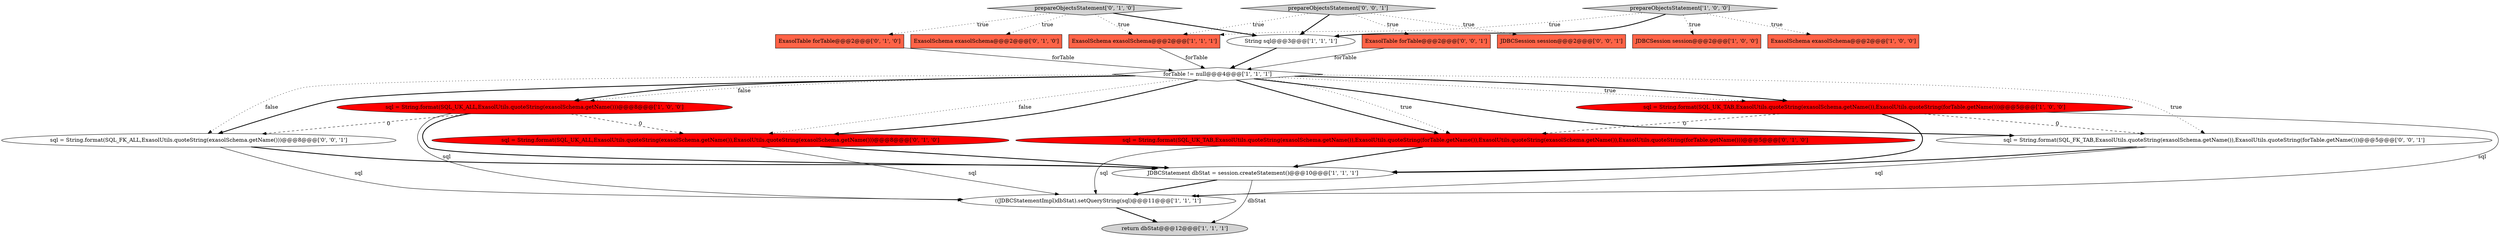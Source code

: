 digraph {
17 [style = filled, label = "ExasolTable forTable@@@2@@@['0', '0', '1']", fillcolor = tomato, shape = box image = "AAA0AAABBB3BBB"];
3 [style = filled, label = "JDBCSession session@@@2@@@['1', '0', '0']", fillcolor = tomato, shape = box image = "AAA0AAABBB1BBB"];
14 [style = filled, label = "prepareObjectsStatement['0', '1', '0']", fillcolor = lightgray, shape = diamond image = "AAA0AAABBB2BBB"];
5 [style = filled, label = "sql = String.format(SQL_UK_TAB,ExasolUtils.quoteString(exasolSchema.getName()),ExasolUtils.quoteString(forTable.getName()))@@@5@@@['1', '0', '0']", fillcolor = red, shape = ellipse image = "AAA1AAABBB1BBB"];
12 [style = filled, label = "ExasolTable forTable@@@2@@@['0', '1', '0']", fillcolor = tomato, shape = box image = "AAA0AAABBB2BBB"];
16 [style = filled, label = "sql = String.format(SQL_FK_ALL,ExasolUtils.quoteString(exasolSchema.getName()))@@@8@@@['0', '0', '1']", fillcolor = white, shape = ellipse image = "AAA0AAABBB3BBB"];
15 [style = filled, label = "sql = String.format(SQL_UK_ALL,ExasolUtils.quoteString(exasolSchema.getName()),ExasolUtils.quoteString(exasolSchema.getName()))@@@8@@@['0', '1', '0']", fillcolor = red, shape = ellipse image = "AAA1AAABBB2BBB"];
20 [style = filled, label = "prepareObjectsStatement['0', '0', '1']", fillcolor = lightgray, shape = diamond image = "AAA0AAABBB3BBB"];
4 [style = filled, label = "ExasolSchema exasolSchema@@@2@@@['1', '1', '1']", fillcolor = tomato, shape = box image = "AAA0AAABBB1BBB"];
2 [style = filled, label = "((JDBCStatementImpl)dbStat).setQueryString(sql)@@@11@@@['1', '1', '1']", fillcolor = white, shape = ellipse image = "AAA0AAABBB1BBB"];
0 [style = filled, label = "prepareObjectsStatement['1', '0', '0']", fillcolor = lightgray, shape = diamond image = "AAA0AAABBB1BBB"];
1 [style = filled, label = "ExasolSchema exasolSchema@@@2@@@['1', '0', '0']", fillcolor = tomato, shape = box image = "AAA0AAABBB1BBB"];
11 [style = filled, label = "ExasolSchema exasolSchema@@@2@@@['0', '1', '0']", fillcolor = tomato, shape = box image = "AAA0AAABBB2BBB"];
13 [style = filled, label = "sql = String.format(SQL_UK_TAB,ExasolUtils.quoteString(exasolSchema.getName()),ExasolUtils.quoteString(forTable.getName()),ExasolUtils.quoteString(exasolSchema.getName()),ExasolUtils.quoteString(forTable.getName()))@@@5@@@['0', '1', '0']", fillcolor = red, shape = ellipse image = "AAA1AAABBB2BBB"];
6 [style = filled, label = "sql = String.format(SQL_UK_ALL,ExasolUtils.quoteString(exasolSchema.getName()))@@@8@@@['1', '0', '0']", fillcolor = red, shape = ellipse image = "AAA1AAABBB1BBB"];
9 [style = filled, label = "forTable != null@@@4@@@['1', '1', '1']", fillcolor = white, shape = diamond image = "AAA0AAABBB1BBB"];
18 [style = filled, label = "JDBCSession session@@@2@@@['0', '0', '1']", fillcolor = tomato, shape = box image = "AAA0AAABBB3BBB"];
7 [style = filled, label = "JDBCStatement dbStat = session.createStatement()@@@10@@@['1', '1', '1']", fillcolor = white, shape = ellipse image = "AAA0AAABBB1BBB"];
19 [style = filled, label = "sql = String.format(SQL_FK_TAB,ExasolUtils.quoteString(exasolSchema.getName()),ExasolUtils.quoteString(forTable.getName()))@@@5@@@['0', '0', '1']", fillcolor = white, shape = ellipse image = "AAA0AAABBB3BBB"];
10 [style = filled, label = "String sql@@@3@@@['1', '1', '1']", fillcolor = white, shape = ellipse image = "AAA0AAABBB1BBB"];
8 [style = filled, label = "return dbStat@@@12@@@['1', '1', '1']", fillcolor = lightgray, shape = ellipse image = "AAA0AAABBB1BBB"];
5->13 [style = dashed, label="0"];
9->15 [style = dotted, label="false"];
16->2 [style = solid, label="sql"];
12->9 [style = solid, label="forTable"];
15->7 [style = bold, label=""];
14->12 [style = dotted, label="true"];
7->8 [style = solid, label="dbStat"];
20->17 [style = dotted, label="true"];
0->4 [style = dotted, label="true"];
16->7 [style = bold, label=""];
14->10 [style = bold, label=""];
17->9 [style = solid, label="forTable"];
9->16 [style = dotted, label="false"];
9->16 [style = bold, label=""];
9->6 [style = bold, label=""];
20->10 [style = bold, label=""];
0->10 [style = bold, label=""];
9->5 [style = dotted, label="true"];
9->19 [style = dotted, label="true"];
6->16 [style = dashed, label="0"];
6->15 [style = dashed, label="0"];
20->4 [style = dotted, label="true"];
7->2 [style = bold, label=""];
9->15 [style = bold, label=""];
13->7 [style = bold, label=""];
9->6 [style = dotted, label="false"];
13->2 [style = solid, label="sql"];
9->13 [style = dotted, label="true"];
20->18 [style = dotted, label="true"];
9->5 [style = bold, label=""];
9->19 [style = bold, label=""];
5->7 [style = bold, label=""];
19->2 [style = solid, label="sql"];
14->11 [style = dotted, label="true"];
10->9 [style = bold, label=""];
0->3 [style = dotted, label="true"];
6->7 [style = bold, label=""];
14->4 [style = dotted, label="true"];
6->2 [style = solid, label="sql"];
4->9 [style = solid, label="forTable"];
15->2 [style = solid, label="sql"];
19->7 [style = bold, label=""];
5->19 [style = dashed, label="0"];
2->8 [style = bold, label=""];
0->1 [style = dotted, label="true"];
9->13 [style = bold, label=""];
5->2 [style = solid, label="sql"];
}
